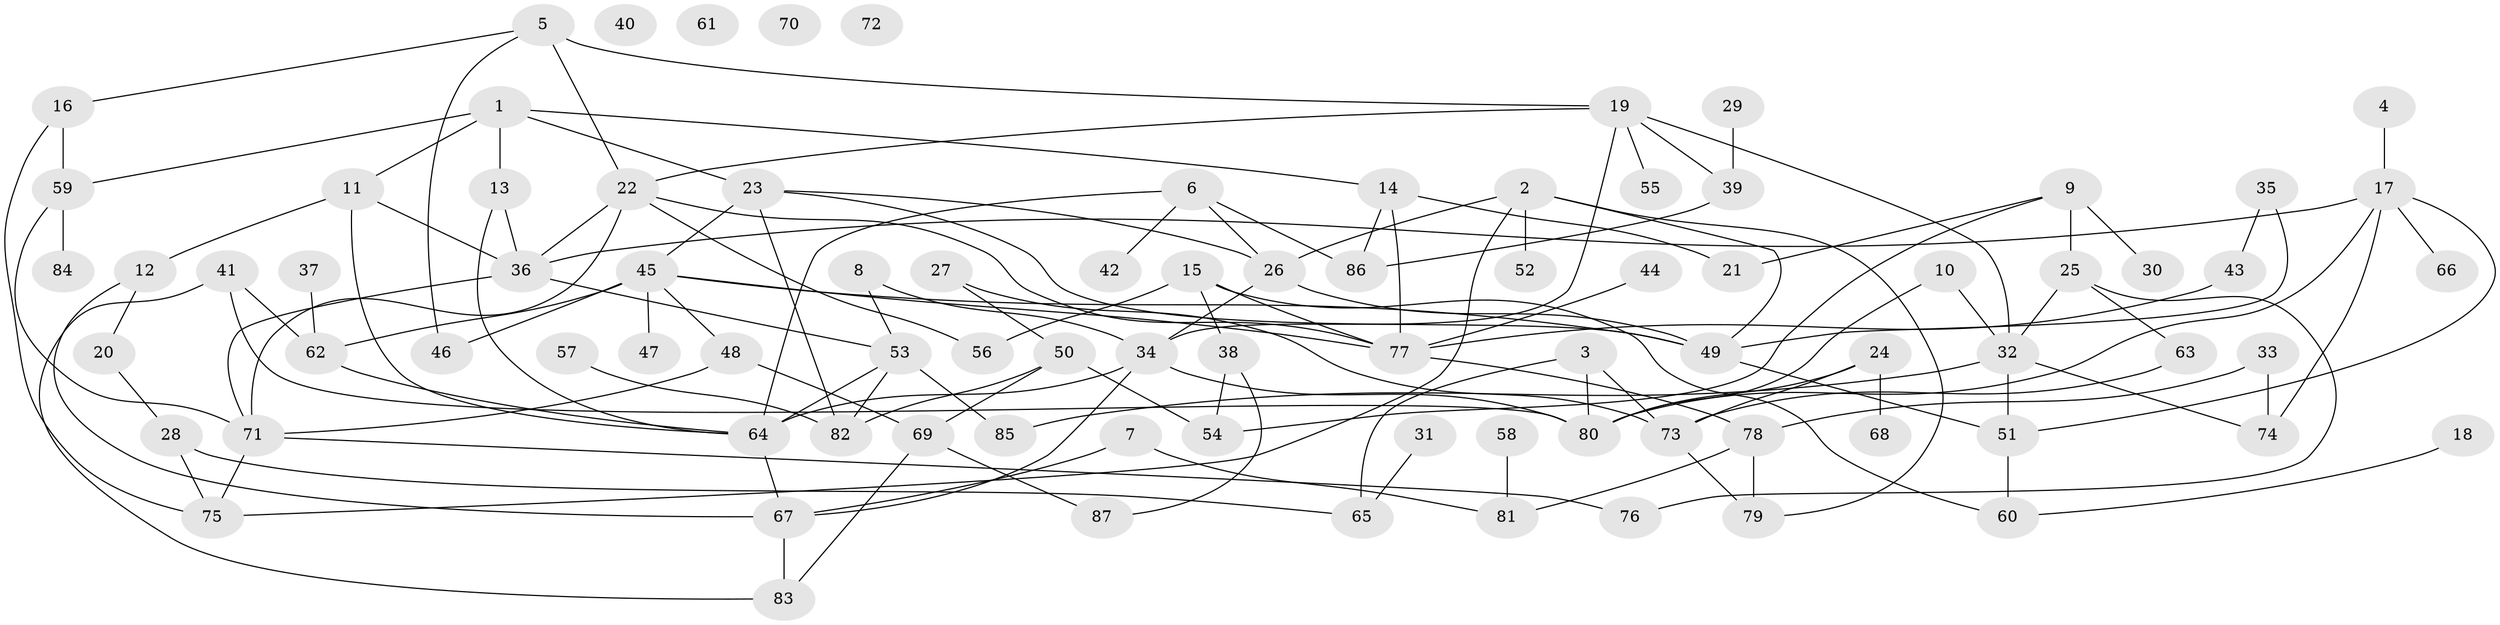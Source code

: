// Generated by graph-tools (version 1.1) at 2025/33/03/09/25 02:33:47]
// undirected, 87 vertices, 135 edges
graph export_dot {
graph [start="1"]
  node [color=gray90,style=filled];
  1;
  2;
  3;
  4;
  5;
  6;
  7;
  8;
  9;
  10;
  11;
  12;
  13;
  14;
  15;
  16;
  17;
  18;
  19;
  20;
  21;
  22;
  23;
  24;
  25;
  26;
  27;
  28;
  29;
  30;
  31;
  32;
  33;
  34;
  35;
  36;
  37;
  38;
  39;
  40;
  41;
  42;
  43;
  44;
  45;
  46;
  47;
  48;
  49;
  50;
  51;
  52;
  53;
  54;
  55;
  56;
  57;
  58;
  59;
  60;
  61;
  62;
  63;
  64;
  65;
  66;
  67;
  68;
  69;
  70;
  71;
  72;
  73;
  74;
  75;
  76;
  77;
  78;
  79;
  80;
  81;
  82;
  83;
  84;
  85;
  86;
  87;
  1 -- 11;
  1 -- 13;
  1 -- 14;
  1 -- 23;
  1 -- 59;
  2 -- 26;
  2 -- 49;
  2 -- 52;
  2 -- 75;
  2 -- 79;
  3 -- 65;
  3 -- 73;
  3 -- 80;
  4 -- 17;
  5 -- 16;
  5 -- 19;
  5 -- 22;
  5 -- 46;
  6 -- 26;
  6 -- 42;
  6 -- 64;
  6 -- 86;
  7 -- 67;
  7 -- 81;
  8 -- 34;
  8 -- 53;
  9 -- 21;
  9 -- 25;
  9 -- 30;
  9 -- 54;
  10 -- 32;
  10 -- 80;
  11 -- 12;
  11 -- 36;
  11 -- 64;
  12 -- 20;
  12 -- 67;
  13 -- 36;
  13 -- 64;
  14 -- 21;
  14 -- 77;
  14 -- 86;
  15 -- 38;
  15 -- 56;
  15 -- 60;
  15 -- 77;
  16 -- 59;
  16 -- 75;
  17 -- 36;
  17 -- 51;
  17 -- 66;
  17 -- 74;
  17 -- 80;
  18 -- 60;
  19 -- 22;
  19 -- 32;
  19 -- 34;
  19 -- 39;
  19 -- 55;
  20 -- 28;
  22 -- 36;
  22 -- 56;
  22 -- 71;
  22 -- 77;
  23 -- 26;
  23 -- 45;
  23 -- 49;
  23 -- 82;
  24 -- 68;
  24 -- 73;
  24 -- 80;
  25 -- 32;
  25 -- 63;
  25 -- 76;
  26 -- 34;
  26 -- 49;
  27 -- 50;
  27 -- 73;
  28 -- 65;
  28 -- 75;
  29 -- 39;
  31 -- 65;
  32 -- 51;
  32 -- 74;
  32 -- 85;
  33 -- 74;
  33 -- 78;
  34 -- 64;
  34 -- 67;
  34 -- 80;
  35 -- 43;
  35 -- 49;
  36 -- 53;
  36 -- 71;
  37 -- 62;
  38 -- 54;
  38 -- 87;
  39 -- 86;
  41 -- 62;
  41 -- 80;
  41 -- 83;
  43 -- 77;
  44 -- 77;
  45 -- 46;
  45 -- 47;
  45 -- 48;
  45 -- 49;
  45 -- 62;
  45 -- 77;
  48 -- 69;
  48 -- 71;
  49 -- 51;
  50 -- 54;
  50 -- 69;
  50 -- 82;
  51 -- 60;
  53 -- 64;
  53 -- 82;
  53 -- 85;
  57 -- 82;
  58 -- 81;
  59 -- 71;
  59 -- 84;
  62 -- 64;
  63 -- 73;
  64 -- 67;
  67 -- 83;
  69 -- 83;
  69 -- 87;
  71 -- 75;
  71 -- 76;
  73 -- 79;
  77 -- 78;
  78 -- 79;
  78 -- 81;
}
